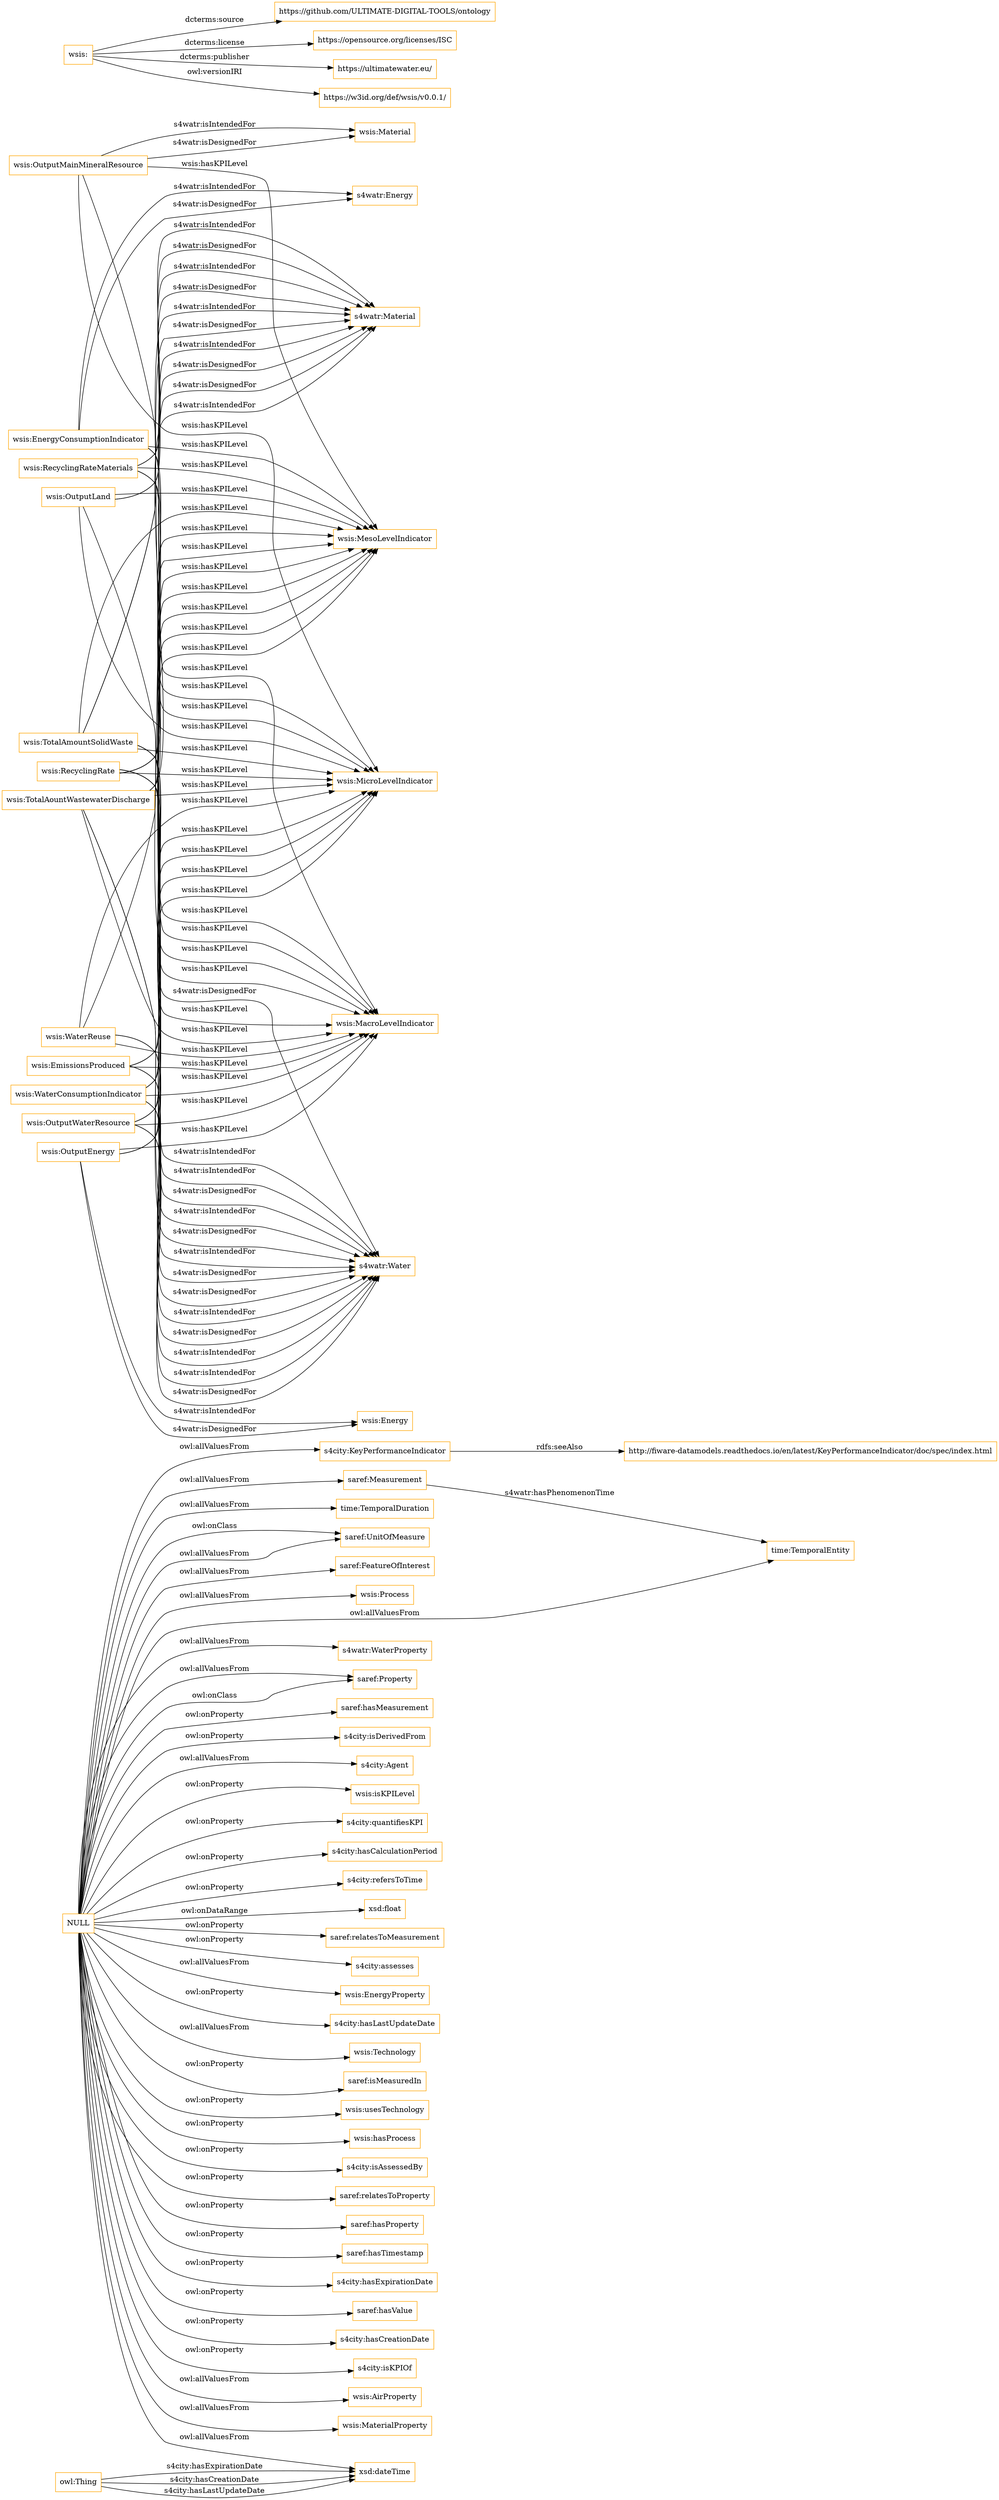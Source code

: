 digraph ar2dtool_diagram { 
rankdir=LR;
size="1501"
node [shape = rectangle, color="orange"]; "s4city:KeyPerformanceIndicator" "saref:Measurement" "wsis:Material" "time:TemporalDuration" "saref:UnitOfMeasure" "saref:FeatureOfInterest" "wsis:Energy" "wsis:MacroLevelIndicator" "wsis:Process" "s4watr:Water" "time:TemporalEntity" "wsis:MesoLevelIndicator" "wsis:MicroLevelIndicator" "s4watr:WaterProperty" "saref:Property" ; /*classes style*/
	"NULL" -> "saref:hasMeasurement" [ label = "owl:onProperty" ];
	"NULL" -> "saref:FeatureOfInterest" [ label = "owl:allValuesFrom" ];
	"NULL" -> "s4city:isDerivedFrom" [ label = "owl:onProperty" ];
	"NULL" -> "s4city:Agent" [ label = "owl:allValuesFrom" ];
	"NULL" -> "wsis:isKPILevel" [ label = "owl:onProperty" ];
	"NULL" -> "s4city:quantifiesKPI" [ label = "owl:onProperty" ];
	"NULL" -> "s4city:hasCalculationPeriod" [ label = "owl:onProperty" ];
	"NULL" -> "s4city:refersToTime" [ label = "owl:onProperty" ];
	"NULL" -> "xsd:float" [ label = "owl:onDataRange" ];
	"NULL" -> "saref:relatesToMeasurement" [ label = "owl:onProperty" ];
	"NULL" -> "s4city:assesses" [ label = "owl:onProperty" ];
	"NULL" -> "wsis:EnergyProperty" [ label = "owl:allValuesFrom" ];
	"NULL" -> "s4city:hasLastUpdateDate" [ label = "owl:onProperty" ];
	"NULL" -> "wsis:Technology" [ label = "owl:allValuesFrom" ];
	"NULL" -> "s4city:KeyPerformanceIndicator" [ label = "owl:allValuesFrom" ];
	"NULL" -> "saref:isMeasuredIn" [ label = "owl:onProperty" ];
	"NULL" -> "saref:Property" [ label = "owl:allValuesFrom" ];
	"NULL" -> "xsd:dateTime" [ label = "owl:allValuesFrom" ];
	"NULL" -> "saref:UnitOfMeasure" [ label = "owl:onClass" ];
	"NULL" -> "wsis:Process" [ label = "owl:allValuesFrom" ];
	"NULL" -> "wsis:usesTechnology" [ label = "owl:onProperty" ];
	"NULL" -> "saref:Property" [ label = "owl:onClass" ];
	"NULL" -> "wsis:hasProcess" [ label = "owl:onProperty" ];
	"NULL" -> "s4city:isAssessedBy" [ label = "owl:onProperty" ];
	"NULL" -> "saref:relatesToProperty" [ label = "owl:onProperty" ];
	"NULL" -> "saref:hasProperty" [ label = "owl:onProperty" ];
	"NULL" -> "saref:hasTimestamp" [ label = "owl:onProperty" ];
	"NULL" -> "time:TemporalEntity" [ label = "owl:allValuesFrom" ];
	"NULL" -> "s4city:hasExpirationDate" [ label = "owl:onProperty" ];
	"NULL" -> "saref:hasValue" [ label = "owl:onProperty" ];
	"NULL" -> "saref:UnitOfMeasure" [ label = "owl:allValuesFrom" ];
	"NULL" -> "s4city:hasCreationDate" [ label = "owl:onProperty" ];
	"NULL" -> "s4city:isKPIOf" [ label = "owl:onProperty" ];
	"NULL" -> "s4watr:WaterProperty" [ label = "owl:allValuesFrom" ];
	"NULL" -> "wsis:AirProperty" [ label = "owl:allValuesFrom" ];
	"NULL" -> "wsis:MaterialProperty" [ label = "owl:allValuesFrom" ];
	"NULL" -> "time:TemporalDuration" [ label = "owl:allValuesFrom" ];
	"NULL" -> "saref:Measurement" [ label = "owl:allValuesFrom" ];
	"s4city:KeyPerformanceIndicator" -> "http://fiware-datamodels.readthedocs.io/en/latest/KeyPerformanceIndicator/doc/spec/index.html" [ label = "rdfs:seeAlso" ];
	"wsis:TotalAountWastewaterDischarge" -> "s4watr:Water" [ label = "s4watr:isDesignedFor" ];
	"wsis:TotalAountWastewaterDischarge" -> "s4watr:Water" [ label = "s4watr:isIntendedFor" ];
	"wsis:TotalAountWastewaterDischarge" -> "wsis:MacroLevelIndicator" [ label = "wsis:hasKPILevel" ];
	"wsis:TotalAountWastewaterDischarge" -> "s4watr:Material" [ label = "s4watr:isDesignedFor" ];
	"wsis:TotalAountWastewaterDischarge" -> "wsis:MicroLevelIndicator" [ label = "wsis:hasKPILevel" ];
	"wsis:TotalAountWastewaterDischarge" -> "wsis:MesoLevelIndicator" [ label = "wsis:hasKPILevel" ];
	"wsis:TotalAountWastewaterDischarge" -> "s4watr:Material" [ label = "s4watr:isIntendedFor" ];
	"wsis:" -> "https://github.com/ULTIMATE-DIGITAL-TOOLS/ontology" [ label = "dcterms:source" ];
	"wsis:" -> "https://opensource.org/licenses/ISC" [ label = "dcterms:license" ];
	"wsis:" -> "https://ultimatewater.eu/" [ label = "dcterms:publisher" ];
	"wsis:" -> "https://w3id.org/def/wsis/v0.0.1/" [ label = "owl:versionIRI" ];
	"wsis:RecyclingRateMaterials" -> "s4watr:Material" [ label = "s4watr:isIntendedFor" ];
	"wsis:RecyclingRateMaterials" -> "s4watr:Material" [ label = "s4watr:isDesignedFor" ];
	"wsis:RecyclingRateMaterials" -> "wsis:MacroLevelIndicator" [ label = "wsis:hasKPILevel" ];
	"wsis:RecyclingRateMaterials" -> "wsis:MesoLevelIndicator" [ label = "wsis:hasKPILevel" ];
	"wsis:RecyclingRateMaterials" -> "wsis:MicroLevelIndicator" [ label = "wsis:hasKPILevel" ];
	"wsis:EmissionsProduced" -> "s4watr:Water" [ label = "s4watr:isIntendedFor" ];
	"wsis:EmissionsProduced" -> "s4watr:Water" [ label = "s4watr:isDesignedFor" ];
	"wsis:EmissionsProduced" -> "wsis:MacroLevelIndicator" [ label = "wsis:hasKPILevel" ];
	"wsis:EmissionsProduced" -> "wsis:MesoLevelIndicator" [ label = "wsis:hasKPILevel" ];
	"wsis:EmissionsProduced" -> "wsis:MicroLevelIndicator" [ label = "wsis:hasKPILevel" ];
	"wsis:EnergyConsumptionIndicator" -> "s4watr:Energy" [ label = "s4watr:isIntendedFor" ];
	"wsis:EnergyConsumptionIndicator" -> "s4watr:Energy" [ label = "s4watr:isDesignedFor" ];
	"wsis:EnergyConsumptionIndicator" -> "wsis:MacroLevelIndicator" [ label = "wsis:hasKPILevel" ];
	"wsis:EnergyConsumptionIndicator" -> "wsis:MesoLevelIndicator" [ label = "wsis:hasKPILevel" ];
	"wsis:EnergyConsumptionIndicator" -> "wsis:MicroLevelIndicator" [ label = "wsis:hasKPILevel" ];
	"wsis:OutputMainMineralResource" -> "wsis:Material" [ label = "s4watr:isIntendedFor" ];
	"wsis:OutputMainMineralResource" -> "wsis:Material" [ label = "s4watr:isDesignedFor" ];
	"wsis:OutputMainMineralResource" -> "wsis:MacroLevelIndicator" [ label = "wsis:hasKPILevel" ];
	"wsis:OutputMainMineralResource" -> "wsis:MesoLevelIndicator" [ label = "wsis:hasKPILevel" ];
	"wsis:OutputMainMineralResource" -> "wsis:MicroLevelIndicator" [ label = "wsis:hasKPILevel" ];
	"wsis:TotalAmountSolidWaste" -> "wsis:MicroLevelIndicator" [ label = "wsis:hasKPILevel" ];
	"wsis:TotalAmountSolidWaste" -> "wsis:MesoLevelIndicator" [ label = "wsis:hasKPILevel" ];
	"wsis:TotalAmountSolidWaste" -> "s4watr:Water" [ label = "s4watr:isDesignedFor" ];
	"wsis:TotalAmountSolidWaste" -> "s4watr:Water" [ label = "s4watr:isIntendedFor" ];
	"wsis:TotalAmountSolidWaste" -> "wsis:MacroLevelIndicator" [ label = "wsis:hasKPILevel" ];
	"wsis:TotalAmountSolidWaste" -> "s4watr:Material" [ label = "s4watr:isIntendedFor" ];
	"wsis:TotalAmountSolidWaste" -> "s4watr:Material" [ label = "s4watr:isDesignedFor" ];
	"wsis:WaterConsumptionIndicator" -> "s4watr:Water" [ label = "s4watr:isIntendedFor" ];
	"wsis:WaterConsumptionIndicator" -> "s4watr:Water" [ label = "s4watr:isDesignedFor" ];
	"wsis:WaterConsumptionIndicator" -> "wsis:MacroLevelIndicator" [ label = "wsis:hasKPILevel" ];
	"wsis:WaterConsumptionIndicator" -> "wsis:MesoLevelIndicator" [ label = "wsis:hasKPILevel" ];
	"wsis:WaterConsumptionIndicator" -> "wsis:MicroLevelIndicator" [ label = "wsis:hasKPILevel" ];
	"wsis:WaterReuse" -> "s4watr:Water" [ label = "s4watr:isIntendedFor" ];
	"wsis:WaterReuse" -> "s4watr:Water" [ label = "s4watr:isDesignedFor" ];
	"wsis:WaterReuse" -> "wsis:MacroLevelIndicator" [ label = "wsis:hasKPILevel" ];
	"wsis:WaterReuse" -> "wsis:MesoLevelIndicator" [ label = "wsis:hasKPILevel" ];
	"wsis:WaterReuse" -> "wsis:MicroLevelIndicator" [ label = "wsis:hasKPILevel" ];
	"wsis:OutputLand" -> "s4watr:Material" [ label = "s4watr:isIntendedFor" ];
	"wsis:OutputLand" -> "s4watr:Material" [ label = "s4watr:isDesignedFor" ];
	"wsis:OutputLand" -> "wsis:MacroLevelIndicator" [ label = "wsis:hasKPILevel" ];
	"wsis:OutputLand" -> "wsis:MesoLevelIndicator" [ label = "wsis:hasKPILevel" ];
	"wsis:OutputLand" -> "wsis:MicroLevelIndicator" [ label = "wsis:hasKPILevel" ];
	"wsis:OutputEnergy" -> "wsis:Energy" [ label = "s4watr:isIntendedFor" ];
	"wsis:OutputEnergy" -> "wsis:Energy" [ label = "s4watr:isDesignedFor" ];
	"wsis:OutputEnergy" -> "wsis:MacroLevelIndicator" [ label = "wsis:hasKPILevel" ];
	"wsis:OutputEnergy" -> "wsis:MesoLevelIndicator" [ label = "wsis:hasKPILevel" ];
	"wsis:OutputEnergy" -> "wsis:MicroLevelIndicator" [ label = "wsis:hasKPILevel" ];
	"wsis:OutputWaterResource" -> "s4watr:Water" [ label = "s4watr:isIntendedFor" ];
	"wsis:OutputWaterResource" -> "s4watr:Water" [ label = "s4watr:isDesignedFor" ];
	"wsis:OutputWaterResource" -> "wsis:MacroLevelIndicator" [ label = "wsis:hasKPILevel" ];
	"wsis:OutputWaterResource" -> "wsis:MesoLevelIndicator" [ label = "wsis:hasKPILevel" ];
	"wsis:OutputWaterResource" -> "wsis:MicroLevelIndicator" [ label = "wsis:hasKPILevel" ];
	"wsis:RecyclingRate" -> "s4watr:Material" [ label = "s4watr:isIntendedFor" ];
	"wsis:RecyclingRate" -> "s4watr:Material" [ label = "s4watr:isDesignedFor" ];
	"wsis:RecyclingRate" -> "s4watr:Water" [ label = "s4watr:isDesignedFor" ];
	"wsis:RecyclingRate" -> "wsis:MacroLevelIndicator" [ label = "wsis:hasKPILevel" ];
	"wsis:RecyclingRate" -> "s4watr:Water" [ label = "s4watr:isIntendedFor" ];
	"wsis:RecyclingRate" -> "wsis:MesoLevelIndicator" [ label = "wsis:hasKPILevel" ];
	"wsis:RecyclingRate" -> "wsis:MicroLevelIndicator" [ label = "wsis:hasKPILevel" ];
	"owl:Thing" -> "xsd:dateTime" [ label = "s4city:hasExpirationDate" ];
	"owl:Thing" -> "xsd:dateTime" [ label = "s4city:hasCreationDate" ];
	"saref:Measurement" -> "time:TemporalEntity" [ label = "s4watr:hasPhenomenonTime" ];
	"owl:Thing" -> "xsd:dateTime" [ label = "s4city:hasLastUpdateDate" ];

}
